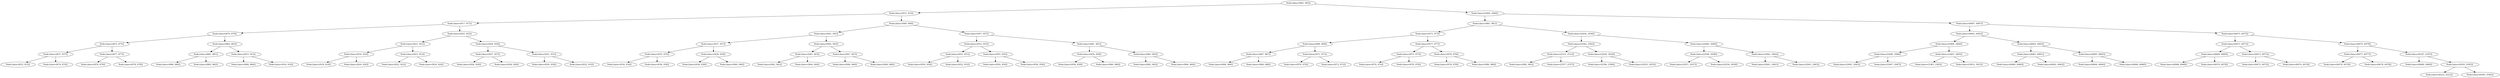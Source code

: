 digraph G{
753267016 [label="Node{data=[965, 965]}"]
753267016 -> 2020024861
2020024861 [label="Node{data=[933, 933]}"]
2020024861 -> 1000725845
1000725845 [label="Node{data=[917, 917]}"]
1000725845 -> 403484201
403484201 [label="Node{data=[879, 879]}"]
403484201 -> 459305937
459305937 [label="Node{data=[875, 875]}"]
459305937 -> 1515638122
1515638122 [label="Node{data=[837, 837]}"]
1515638122 -> 1326251008
1326251008 [label="Node{data=[835, 835]}"]
1515638122 -> 839675438
839675438 [label="Node{data=[874, 874]}"]
459305937 -> 720006469
720006469 [label="Node{data=[877, 877]}"]
720006469 -> 1178323183
1178323183 [label="Node{data=[876, 876]}"]
720006469 -> 1862254804
1862254804 [label="Node{data=[878, 878]}"]
403484201 -> 1070841403
1070841403 [label="Node{data=[883, 883]}"]
1070841403 -> 1177185473
1177185473 [label="Node{data=[881, 881]}"]
1177185473 -> 1582217307
1582217307 [label="Node{data=[880, 880]}"]
1177185473 -> 1319582246
1319582246 [label="Node{data=[882, 882]}"]
1070841403 -> 1822910383
1822910383 [label="Node{data=[915, 915]}"]
1822910383 -> 2038321822
2038321822 [label="Node{data=[884, 884]}"]
1822910383 -> 1381609866
1381609866 [label="Node{data=[916, 916]}"]
1000725845 -> 634968045
634968045 [label="Node{data=[925, 925]}"]
634968045 -> 1922389734
1922389734 [label="Node{data=[921, 921]}"]
1922389734 -> 2046034056
2046034056 [label="Node{data=[919, 919]}"]
2046034056 -> 1715354589
1715354589 [label="Node{data=[918, 918]}"]
2046034056 -> 96137032
96137032 [label="Node{data=[920, 920]}"]
1922389734 -> 1572911999
1572911999 [label="Node{data=[923, 923]}"]
1572911999 -> 82382863
82382863 [label="Node{data=[922, 922]}"]
1572911999 -> 329130908
329130908 [label="Node{data=[924, 924]}"]
634968045 -> 1091329544
1091329544 [label="Node{data=[929, 929]}"]
1091329544 -> 433004053
433004053 [label="Node{data=[927, 927]}"]
433004053 -> 1441406027
1441406027 [label="Node{data=[926, 926]}"]
433004053 -> 923424681
923424681 [label="Node{data=[928, 928]}"]
1091329544 -> 341160798
341160798 [label="Node{data=[931, 931]}"]
341160798 -> 1963665527
1963665527 [label="Node{data=[930, 930]}"]
341160798 -> 1879472857
1879472857 [label="Node{data=[932, 932]}"]
2020024861 -> 366267503
366267503 [label="Node{data=[949, 949]}"]
366267503 -> 740446920
740446920 [label="Node{data=[941, 941]}"]
740446920 -> 13017003
13017003 [label="Node{data=[937, 937]}"]
13017003 -> 1138097624
1138097624 [label="Node{data=[935, 935]}"]
1138097624 -> 1884415609
1884415609 [label="Node{data=[934, 934]}"]
1138097624 -> 1314610857
1314610857 [label="Node{data=[936, 936]}"]
13017003 -> 2052369166
2052369166 [label="Node{data=[939, 939]}"]
2052369166 -> 369336993
369336993 [label="Node{data=[938, 938]}"]
2052369166 -> 1763634230
1763634230 [label="Node{data=[940, 940]}"]
740446920 -> 2099534250
2099534250 [label="Node{data=[945, 945]}"]
2099534250 -> 586650075
586650075 [label="Node{data=[943, 943]}"]
586650075 -> 703211918
703211918 [label="Node{data=[942, 942]}"]
586650075 -> 923471833
923471833 [label="Node{data=[944, 944]}"]
2099534250 -> 1748892059
1748892059 [label="Node{data=[947, 947]}"]
1748892059 -> 1994048526
1994048526 [label="Node{data=[946, 946]}"]
1748892059 -> 235152642
235152642 [label="Node{data=[948, 948]}"]
366267503 -> 1637779164
1637779164 [label="Node{data=[957, 957]}"]
1637779164 -> 1726503509
1726503509 [label="Node{data=[953, 953]}"]
1726503509 -> 1177684018
1177684018 [label="Node{data=[951, 951]}"]
1177684018 -> 1773210051
1773210051 [label="Node{data=[950, 950]}"]
1177684018 -> 2089601615
2089601615 [label="Node{data=[952, 952]}"]
1726503509 -> 1477582201
1477582201 [label="Node{data=[955, 955]}"]
1477582201 -> 238550481
238550481 [label="Node{data=[954, 954]}"]
1477582201 -> 1864962757
1864962757 [label="Node{data=[956, 956]}"]
1637779164 -> 1970103261
1970103261 [label="Node{data=[961, 961]}"]
1970103261 -> 1029456348
1029456348 [label="Node{data=[959, 959]}"]
1029456348 -> 204798675
204798675 [label="Node{data=[958, 958]}"]
1029456348 -> 724336298
724336298 [label="Node{data=[960, 960]}"]
1970103261 -> 893490073
893490073 [label="Node{data=[963, 963]}"]
893490073 -> 1783395916
1783395916 [label="Node{data=[962, 962]}"]
893490073 -> 1090907060
1090907060 [label="Node{data=[964, 964]}"]
753267016 -> 152310800
152310800 [label="Node{data=[2944, 2944]}"]
152310800 -> 812680176
812680176 [label="Node{data=[981, 981]}"]
812680176 -> 956788132
956788132 [label="Node{data=[973, 973]}"]
956788132 -> 1462856059
1462856059 [label="Node{data=[969, 969]}"]
1462856059 -> 2125222681
2125222681 [label="Node{data=[967, 967]}"]
2125222681 -> 1249321023
1249321023 [label="Node{data=[966, 966]}"]
2125222681 -> 1218383512
1218383512 [label="Node{data=[968, 968]}"]
1462856059 -> 347724865
347724865 [label="Node{data=[971, 971]}"]
347724865 -> 135356756
135356756 [label="Node{data=[970, 970]}"]
347724865 -> 2073349809
2073349809 [label="Node{data=[972, 972]}"]
956788132 -> 1263531157
1263531157 [label="Node{data=[977, 977]}"]
1263531157 -> 290349673
290349673 [label="Node{data=[975, 975]}"]
290349673 -> 316058325
316058325 [label="Node{data=[974, 974]}"]
290349673 -> 1332350840
1332350840 [label="Node{data=[976, 976]}"]
1263531157 -> 2067116380
2067116380 [label="Node{data=[979, 979]}"]
2067116380 -> 428530041
428530041 [label="Node{data=[978, 978]}"]
2067116380 -> 1051547807
1051547807 [label="Node{data=[980, 980]}"]
812680176 -> 564367869
564367869 [label="Node{data=[2936, 2936]}"]
564367869 -> 2001365956
2001365956 [label="Node{data=[2582, 2582]}"]
2001365956 -> 943990085
943990085 [label="Node{data=[2512, 2512]}"]
943990085 -> 1828322162
1828322162 [label="Node{data=[982, 982]}"]
943990085 -> 1365812073
1365812073 [label="Node{data=[2557, 2557]}"]
2001365956 -> 1977149131
1977149131 [label="Node{data=[2934, 2934]}"]
1977149131 -> 1815055160
1815055160 [label="Node{data=[2594, 2594]}"]
1977149131 -> 1336860580
1336860580 [label="Node{data=[2935, 2935]}"]
564367869 -> 1531530963
1531530963 [label="Node{data=[2940, 2940]}"]
1531530963 -> 1762985423
1762985423 [label="Node{data=[2938, 2938]}"]
1762985423 -> 2045982110
2045982110 [label="Node{data=[2937, 2937]}"]
1762985423 -> 1083803387
1083803387 [label="Node{data=[2939, 2939]}"]
1531530963 -> 1362589677
1362589677 [label="Node{data=[2942, 2942]}"]
1362589677 -> 281885561
281885561 [label="Node{data=[2941, 2941]}"]
1362589677 -> 1894953787
1894953787 [label="Node{data=[2943, 2943]}"]
152310800 -> 2085641600
2085641600 [label="Node{data=[6067, 6067]}"]
2085641600 -> 372430328
372430328 [label="Node{data=[6043, 6043]}"]
372430328 -> 1876767412
1876767412 [label="Node{data=[2969, 2969]}"]
1876767412 -> 181612319
181612319 [label="Node{data=[2946, 2946]}"]
181612319 -> 1947328408
1947328408 [label="Node{data=[2945, 2945]}"]
181612319 -> 1946962423
1946962423 [label="Node{data=[2947, 2947]}"]
1876767412 -> 1916968272
1916968272 [label="Node{data=[3465, 3465]}"]
1916968272 -> 1643835344
1643835344 [label="Node{data=[3383, 3383]}"]
1916968272 -> 460132712
460132712 [label="Node{data=[5853, 5853]}"]
372430328 -> 221814787
221814787 [label="Node{data=[6063, 6063]}"]
221814787 -> 1811289321
1811289321 [label="Node{data=[6061, 6061]}"]
1811289321 -> 1573188136
1573188136 [label="Node{data=[6060, 6060]}"]
1811289321 -> 777084585
777084585 [label="Node{data=[6062, 6062]}"]
221814787 -> 1721879512
1721879512 [label="Node{data=[6065, 6065]}"]
1721879512 -> 1026280121
1026280121 [label="Node{data=[6064, 6064]}"]
1721879512 -> 1199848070
1199848070 [label="Node{data=[6066, 6066]}"]
2085641600 -> 1661239497
1661239497 [label="Node{data=[6075, 6075]}"]
1661239497 -> 194214010
194214010 [label="Node{data=[6071, 6071]}"]
194214010 -> 1745749427
1745749427 [label="Node{data=[6069, 6069]}"]
1745749427 -> 238567998
238567998 [label="Node{data=[6068, 6068]}"]
1745749427 -> 1232968184
1232968184 [label="Node{data=[6070, 6070]}"]
194214010 -> 1505589253
1505589253 [label="Node{data=[6073, 6073]}"]
1505589253 -> 1090964764
1090964764 [label="Node{data=[6072, 6072]}"]
1505589253 -> 224612016
224612016 [label="Node{data=[6074, 6074]}"]
1661239497 -> 687125693
687125693 [label="Node{data=[6079, 6079]}"]
687125693 -> 440110326
440110326 [label="Node{data=[6077, 6077]}"]
440110326 -> 1839385728
1839385728 [label="Node{data=[6076, 6076]}"]
440110326 -> 2049116490
2049116490 [label="Node{data=[6078, 6078]}"]
687125693 -> 2004814831
2004814831 [label="Node{data=[6187, 6187]}"]
2004814831 -> 837117386
837117386 [label="Node{data=[6080, 6080]}"]
2004814831 -> 1255700922
1255700922 [label="Node{data=[9305, 9305]}"]
1255700922 -> 684933362
684933362 [label="Node{data=[6222, 6222]}"]
1255700922 -> 662443636
662443636 [label="Node{data=[9365, 9365]}"]
}